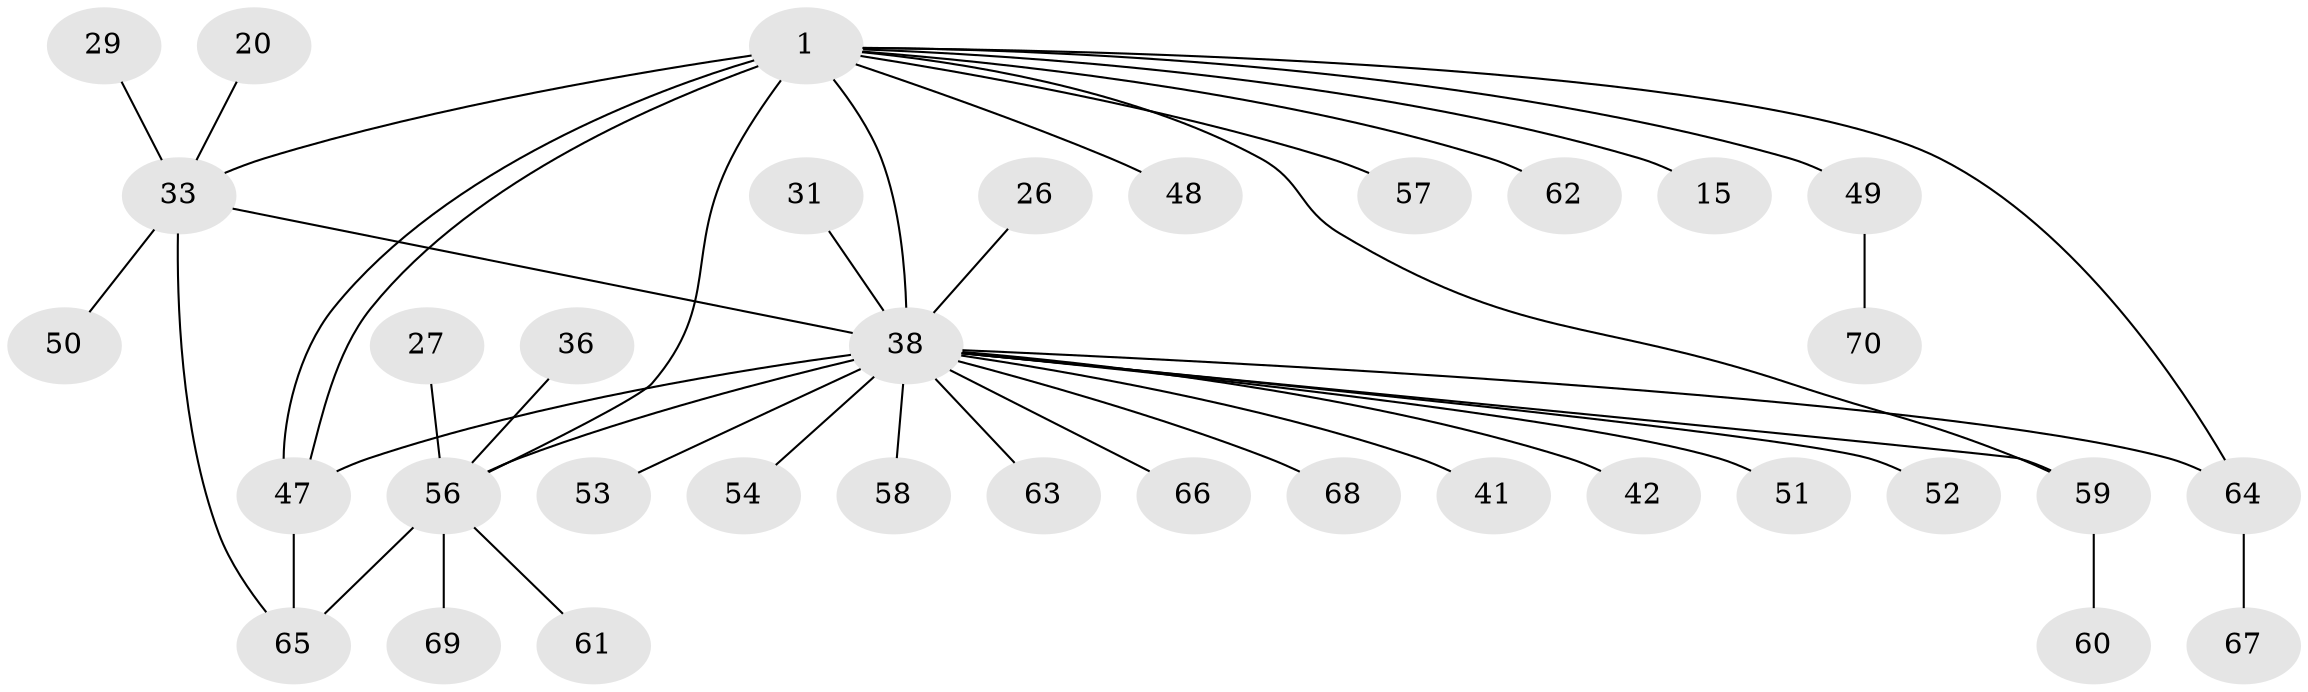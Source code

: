 // original degree distribution, {26: 0.014285714285714285, 4: 0.05714285714285714, 2: 0.22857142857142856, 13: 0.014285714285714285, 3: 0.11428571428571428, 11: 0.014285714285714285, 1: 0.45714285714285713, 5: 0.07142857142857142, 6: 0.014285714285714285, 7: 0.014285714285714285}
// Generated by graph-tools (version 1.1) at 2025/51/03/04/25 21:51:40]
// undirected, 35 vertices, 42 edges
graph export_dot {
graph [start="1"]
  node [color=gray90,style=filled];
  1;
  15;
  20;
  26;
  27;
  29;
  31;
  33 [super="+16+28"];
  36;
  38 [super="+9+7+34+13+21+24"];
  41;
  42;
  47 [super="+39"];
  48;
  49 [super="+46"];
  50;
  51 [super="+44"];
  52;
  53;
  54;
  56 [super="+45+55+32"];
  57;
  58;
  59 [super="+40+43"];
  60;
  61;
  62 [super="+3"];
  63;
  64 [super="+10"];
  65 [super="+35+37"];
  66 [super="+18"];
  67;
  68;
  69;
  70;
  1 -- 15;
  1 -- 33 [weight=4];
  1 -- 47 [weight=2];
  1 -- 47;
  1 -- 48;
  1 -- 49 [weight=2];
  1 -- 56 [weight=5];
  1 -- 57;
  1 -- 64 [weight=2];
  1 -- 62;
  1 -- 38 [weight=2];
  1 -- 59 [weight=2];
  20 -- 33;
  26 -- 38;
  27 -- 56;
  29 -- 33;
  31 -- 38;
  33 -- 38 [weight=3];
  33 -- 50;
  33 -- 65;
  36 -- 56;
  38 -- 41;
  38 -- 54;
  38 -- 63;
  38 -- 64;
  38 -- 68;
  38 -- 42;
  38 -- 47 [weight=2];
  38 -- 52;
  38 -- 53;
  38 -- 58;
  38 -- 66;
  38 -- 51;
  38 -- 56 [weight=3];
  38 -- 59;
  47 -- 65;
  49 -- 70;
  56 -- 65;
  56 -- 69;
  56 -- 61;
  59 -- 60;
  64 -- 67;
}
